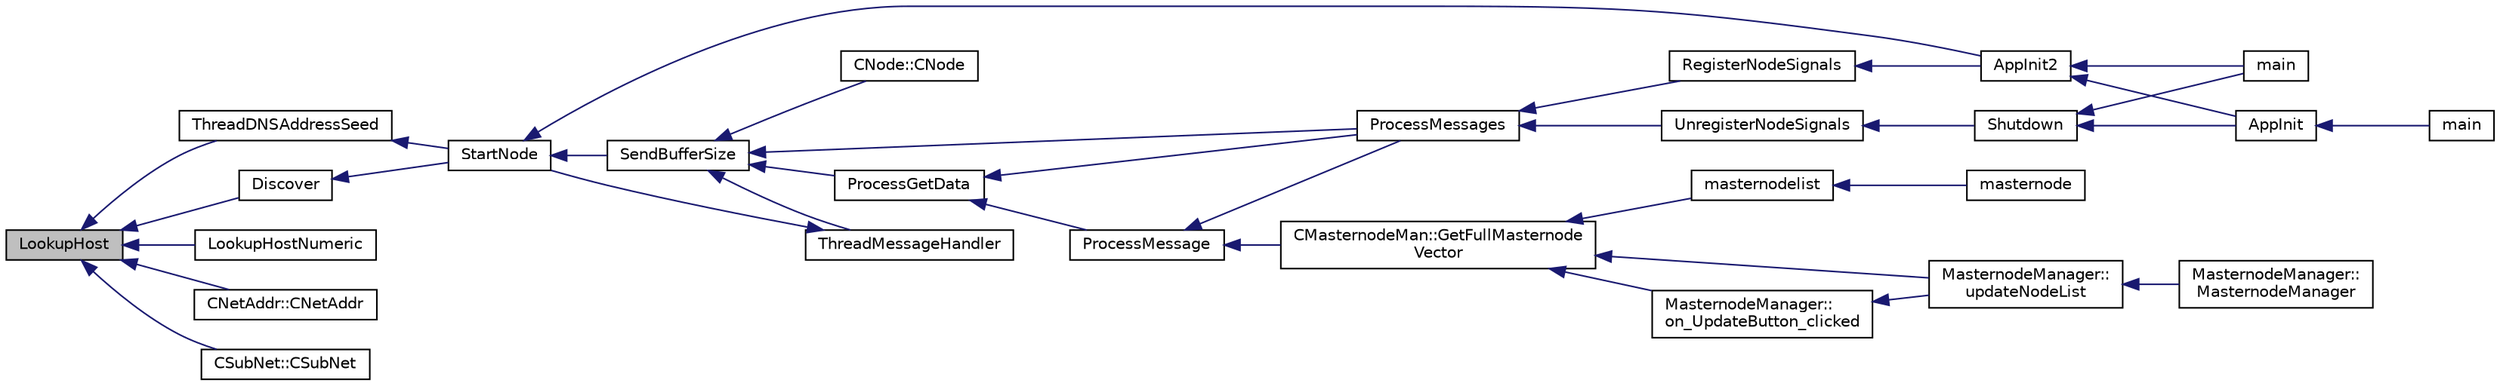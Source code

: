 digraph "LookupHost"
{
  edge [fontname="Helvetica",fontsize="10",labelfontname="Helvetica",labelfontsize="10"];
  node [fontname="Helvetica",fontsize="10",shape=record];
  rankdir="LR";
  Node481 [label="LookupHost",height=0.2,width=0.4,color="black", fillcolor="grey75", style="filled", fontcolor="black"];
  Node481 -> Node482 [dir="back",color="midnightblue",fontsize="10",style="solid",fontname="Helvetica"];
  Node482 [label="ThreadDNSAddressSeed",height=0.2,width=0.4,color="black", fillcolor="white", style="filled",URL="$dd/d84/net_8cpp.html#ab2d8883b5524ec7b80d3b9535e73a3ed"];
  Node482 -> Node483 [dir="back",color="midnightblue",fontsize="10",style="solid",fontname="Helvetica"];
  Node483 [label="StartNode",height=0.2,width=0.4,color="black", fillcolor="white", style="filled",URL="$d7/d97/net_8h.html#a9396d8054e8f74959e9391871aaddde0"];
  Node483 -> Node484 [dir="back",color="midnightblue",fontsize="10",style="solid",fontname="Helvetica"];
  Node484 [label="AppInit2",height=0.2,width=0.4,color="black", fillcolor="white", style="filled",URL="$d8/dc0/init_8h.html#a1a4c1bfbf6ba1db77e988b89b9cadfd3",tooltip="Initialize ion. "];
  Node484 -> Node485 [dir="back",color="midnightblue",fontsize="10",style="solid",fontname="Helvetica"];
  Node485 [label="AppInit",height=0.2,width=0.4,color="black", fillcolor="white", style="filled",URL="$d4/d35/iond_8cpp.html#ac59316b767e6984e1285f0531275286b"];
  Node485 -> Node486 [dir="back",color="midnightblue",fontsize="10",style="solid",fontname="Helvetica"];
  Node486 [label="main",height=0.2,width=0.4,color="black", fillcolor="white", style="filled",URL="$d4/d35/iond_8cpp.html#a0ddf1224851353fc92bfbff6f499fa97"];
  Node484 -> Node487 [dir="back",color="midnightblue",fontsize="10",style="solid",fontname="Helvetica"];
  Node487 [label="main",height=0.2,width=0.4,color="black", fillcolor="white", style="filled",URL="$d5/d2d/ion_8cpp.html#a0ddf1224851353fc92bfbff6f499fa97"];
  Node483 -> Node488 [dir="back",color="midnightblue",fontsize="10",style="solid",fontname="Helvetica"];
  Node488 [label="SendBufferSize",height=0.2,width=0.4,color="black", fillcolor="white", style="filled",URL="$d7/d97/net_8h.html#a13f289d6233bd32b78a38793f76bdccb"];
  Node488 -> Node489 [dir="back",color="midnightblue",fontsize="10",style="solid",fontname="Helvetica"];
  Node489 [label="ProcessGetData",height=0.2,width=0.4,color="black", fillcolor="white", style="filled",URL="$df/d0a/main_8cpp.html#a3be415b83ecfe1f4215e0bd28c3b1eec"];
  Node489 -> Node490 [dir="back",color="midnightblue",fontsize="10",style="solid",fontname="Helvetica"];
  Node490 [label="ProcessMessage",height=0.2,width=0.4,color="black", fillcolor="white", style="filled",URL="$df/d0a/main_8cpp.html#a8ba92b1a4bce3c835e887a9073d17d8e"];
  Node490 -> Node491 [dir="back",color="midnightblue",fontsize="10",style="solid",fontname="Helvetica"];
  Node491 [label="ProcessMessages",height=0.2,width=0.4,color="black", fillcolor="white", style="filled",URL="$d4/dbf/main_8h.html#a196f9318f02448b85b28d612698934fd"];
  Node491 -> Node492 [dir="back",color="midnightblue",fontsize="10",style="solid",fontname="Helvetica"];
  Node492 [label="RegisterNodeSignals",height=0.2,width=0.4,color="black", fillcolor="white", style="filled",URL="$d4/dbf/main_8h.html#ab02615ff65f91d69f8d786ec900baa8a",tooltip="Register with a network node to receive its signals. "];
  Node492 -> Node484 [dir="back",color="midnightblue",fontsize="10",style="solid",fontname="Helvetica"];
  Node491 -> Node493 [dir="back",color="midnightblue",fontsize="10",style="solid",fontname="Helvetica"];
  Node493 [label="UnregisterNodeSignals",height=0.2,width=0.4,color="black", fillcolor="white", style="filled",URL="$d4/dbf/main_8h.html#a3ef0cc6e9d9d6435ee2a5569244d6ebd",tooltip="Unregister a network node. "];
  Node493 -> Node494 [dir="back",color="midnightblue",fontsize="10",style="solid",fontname="Helvetica"];
  Node494 [label="Shutdown",height=0.2,width=0.4,color="black", fillcolor="white", style="filled",URL="$d8/dc0/init_8h.html#ac5f038c2b480cf9ef5e19e3eba8dbaf9"];
  Node494 -> Node485 [dir="back",color="midnightblue",fontsize="10",style="solid",fontname="Helvetica"];
  Node494 -> Node487 [dir="back",color="midnightblue",fontsize="10",style="solid",fontname="Helvetica"];
  Node490 -> Node495 [dir="back",color="midnightblue",fontsize="10",style="solid",fontname="Helvetica"];
  Node495 [label="CMasternodeMan::GetFullMasternode\lVector",height=0.2,width=0.4,color="black", fillcolor="white", style="filled",URL="$dc/d6b/class_c_masternode_man.html#ab39e213a7601e1bef2eba1d5d63206f5"];
  Node495 -> Node496 [dir="back",color="midnightblue",fontsize="10",style="solid",fontname="Helvetica"];
  Node496 [label="MasternodeManager::\lupdateNodeList",height=0.2,width=0.4,color="black", fillcolor="white", style="filled",URL="$d9/d70/class_masternode_manager.html#a5485a8bd6ccf673027165cc1207dfae9"];
  Node496 -> Node497 [dir="back",color="midnightblue",fontsize="10",style="solid",fontname="Helvetica"];
  Node497 [label="MasternodeManager::\lMasternodeManager",height=0.2,width=0.4,color="black", fillcolor="white", style="filled",URL="$d9/d70/class_masternode_manager.html#ad18cb99065e056e6b791e2356de826bf"];
  Node495 -> Node498 [dir="back",color="midnightblue",fontsize="10",style="solid",fontname="Helvetica"];
  Node498 [label="MasternodeManager::\lon_UpdateButton_clicked",height=0.2,width=0.4,color="black", fillcolor="white", style="filled",URL="$d9/d70/class_masternode_manager.html#ae8d07b4d869e3eb09fe1be445eff0430"];
  Node498 -> Node496 [dir="back",color="midnightblue",fontsize="10",style="solid",fontname="Helvetica"];
  Node495 -> Node499 [dir="back",color="midnightblue",fontsize="10",style="solid",fontname="Helvetica"];
  Node499 [label="masternodelist",height=0.2,width=0.4,color="black", fillcolor="white", style="filled",URL="$d5/d6b/rpcstashedsend_8cpp.html#a3a7ed7e37f21eb2912afc6e776f7236c"];
  Node499 -> Node500 [dir="back",color="midnightblue",fontsize="10",style="solid",fontname="Helvetica"];
  Node500 [label="masternode",height=0.2,width=0.4,color="black", fillcolor="white", style="filled",URL="$d5/d6b/rpcstashedsend_8cpp.html#a30609e443aeb47c29ed0878d16b1b5e1"];
  Node489 -> Node491 [dir="back",color="midnightblue",fontsize="10",style="solid",fontname="Helvetica"];
  Node488 -> Node491 [dir="back",color="midnightblue",fontsize="10",style="solid",fontname="Helvetica"];
  Node488 -> Node501 [dir="back",color="midnightblue",fontsize="10",style="solid",fontname="Helvetica"];
  Node501 [label="ThreadMessageHandler",height=0.2,width=0.4,color="black", fillcolor="white", style="filled",URL="$dd/d84/net_8cpp.html#a379b0d3521bdd62ac296f219d70c4e30"];
  Node501 -> Node483 [dir="back",color="midnightblue",fontsize="10",style="solid",fontname="Helvetica"];
  Node488 -> Node502 [dir="back",color="midnightblue",fontsize="10",style="solid",fontname="Helvetica"];
  Node502 [label="CNode::CNode",height=0.2,width=0.4,color="black", fillcolor="white", style="filled",URL="$d1/d64/class_c_node.html#a51556705550511146245b9fb2fec09c1"];
  Node481 -> Node503 [dir="back",color="midnightblue",fontsize="10",style="solid",fontname="Helvetica"];
  Node503 [label="Discover",height=0.2,width=0.4,color="black", fillcolor="white", style="filled",URL="$dd/d84/net_8cpp.html#a048eb0919e57aa88134e1afad7ee1ecb"];
  Node503 -> Node483 [dir="back",color="midnightblue",fontsize="10",style="solid",fontname="Helvetica"];
  Node481 -> Node504 [dir="back",color="midnightblue",fontsize="10",style="solid",fontname="Helvetica"];
  Node504 [label="LookupHostNumeric",height=0.2,width=0.4,color="black", fillcolor="white", style="filled",URL="$da/df0/netbase_8h.html#a87dbb7d2897ad9256eaae546cf061744"];
  Node481 -> Node505 [dir="back",color="midnightblue",fontsize="10",style="solid",fontname="Helvetica"];
  Node505 [label="CNetAddr::CNetAddr",height=0.2,width=0.4,color="black", fillcolor="white", style="filled",URL="$d3/dc3/class_c_net_addr.html#a3549332f92d95ccadf262bdce9f4eacf"];
  Node481 -> Node506 [dir="back",color="midnightblue",fontsize="10",style="solid",fontname="Helvetica"];
  Node506 [label="CSubNet::CSubNet",height=0.2,width=0.4,color="black", fillcolor="white", style="filled",URL="$d9/d87/class_c_sub_net.html#a6e8cd7a5e46e93d3ad62896dcb5a5a78"];
}

